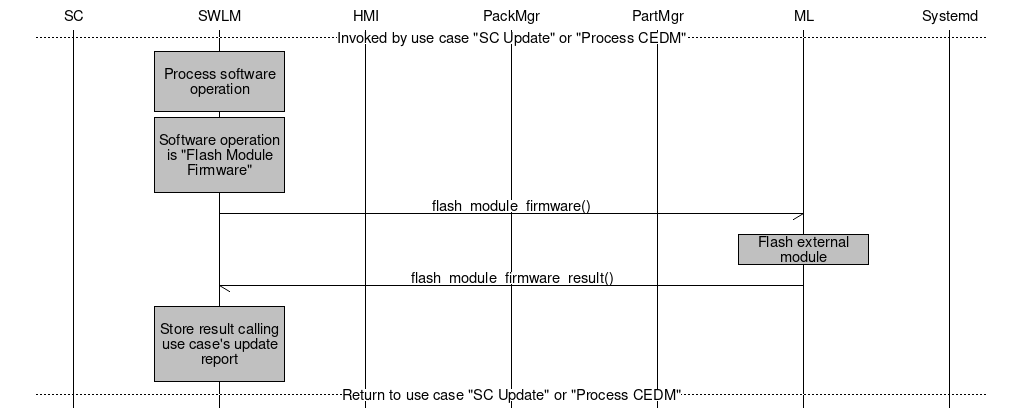 #
#
# Sequence diagram description
#
# The sequence diagram description below is translated to
# a PNG image by mscgen (http://www.mcternan.me.uk/mscgen/)
# 
# Recompile updated diagrams to a png image with:
#  
#   mscgen -T png swm.msc
#

msc {
  width="1024";
  "SC",  "SWLM", "HMI", "PackMgr", "PartMgr", "ML", "Systemd";
  --- [ label="Invoked by use case \"SC Update\" or \"Process CEDM\""];
  "SWLM" box "SWLM" [ textbgcolour="silver", label = "\nProcess software operation\n" ];
  "SWLM" box "SWLM" [  textbgcolour="silver", label = "\nSoftware operation is \"Flash Module Firmware\"\n" ];
  "SWLM" -> "ML" [ label = "flash_module_firmware()" ];
  "ML" box "ML" [ textbgcolour="silver", label = "Flash external module" ];
  "ML" -> "SWLM" [ label = "flash_module_firmware_result()" ];
  "SWLM" box "SWLM" [  textbgcolour="silver", label = "\nStore result calling use case's update report\n" ];
  --- [ label = "Return to use case \"SC Update\" or \"Process CEDM\""];
}
